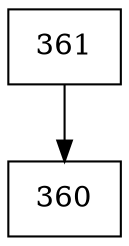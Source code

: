 digraph G {
  node [shape=record];
  node0 [label="{361}"];
  node0 -> node1;
  node1 [label="{360}"];
}
